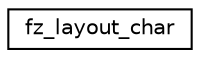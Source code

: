 digraph "Graphical Class Hierarchy"
{
 // LATEX_PDF_SIZE
  edge [fontname="Helvetica",fontsize="10",labelfontname="Helvetica",labelfontsize="10"];
  node [fontname="Helvetica",fontsize="10",shape=record];
  rankdir="LR";
  Node0 [label="fz_layout_char",height=0.2,width=0.4,color="black", fillcolor="white", style="filled",URL="$structfz__layout__char.html",tooltip=" "];
}
